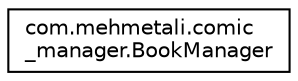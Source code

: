 digraph "Graphical Class Hierarchy"
{
 // LATEX_PDF_SIZE
  edge [fontname="Helvetica",fontsize="10",labelfontname="Helvetica",labelfontsize="10"];
  node [fontname="Helvetica",fontsize="10",shape=record];
  rankdir="LR";
  Node0 [label="com.mehmetali.comic\l_manager.BookManager",height=0.2,width=0.4,color="black", fillcolor="white", style="filled",URL="$classcom_1_1mehmetali_1_1comic__manager_1_1BookManager.html",tooltip=" "];
}
